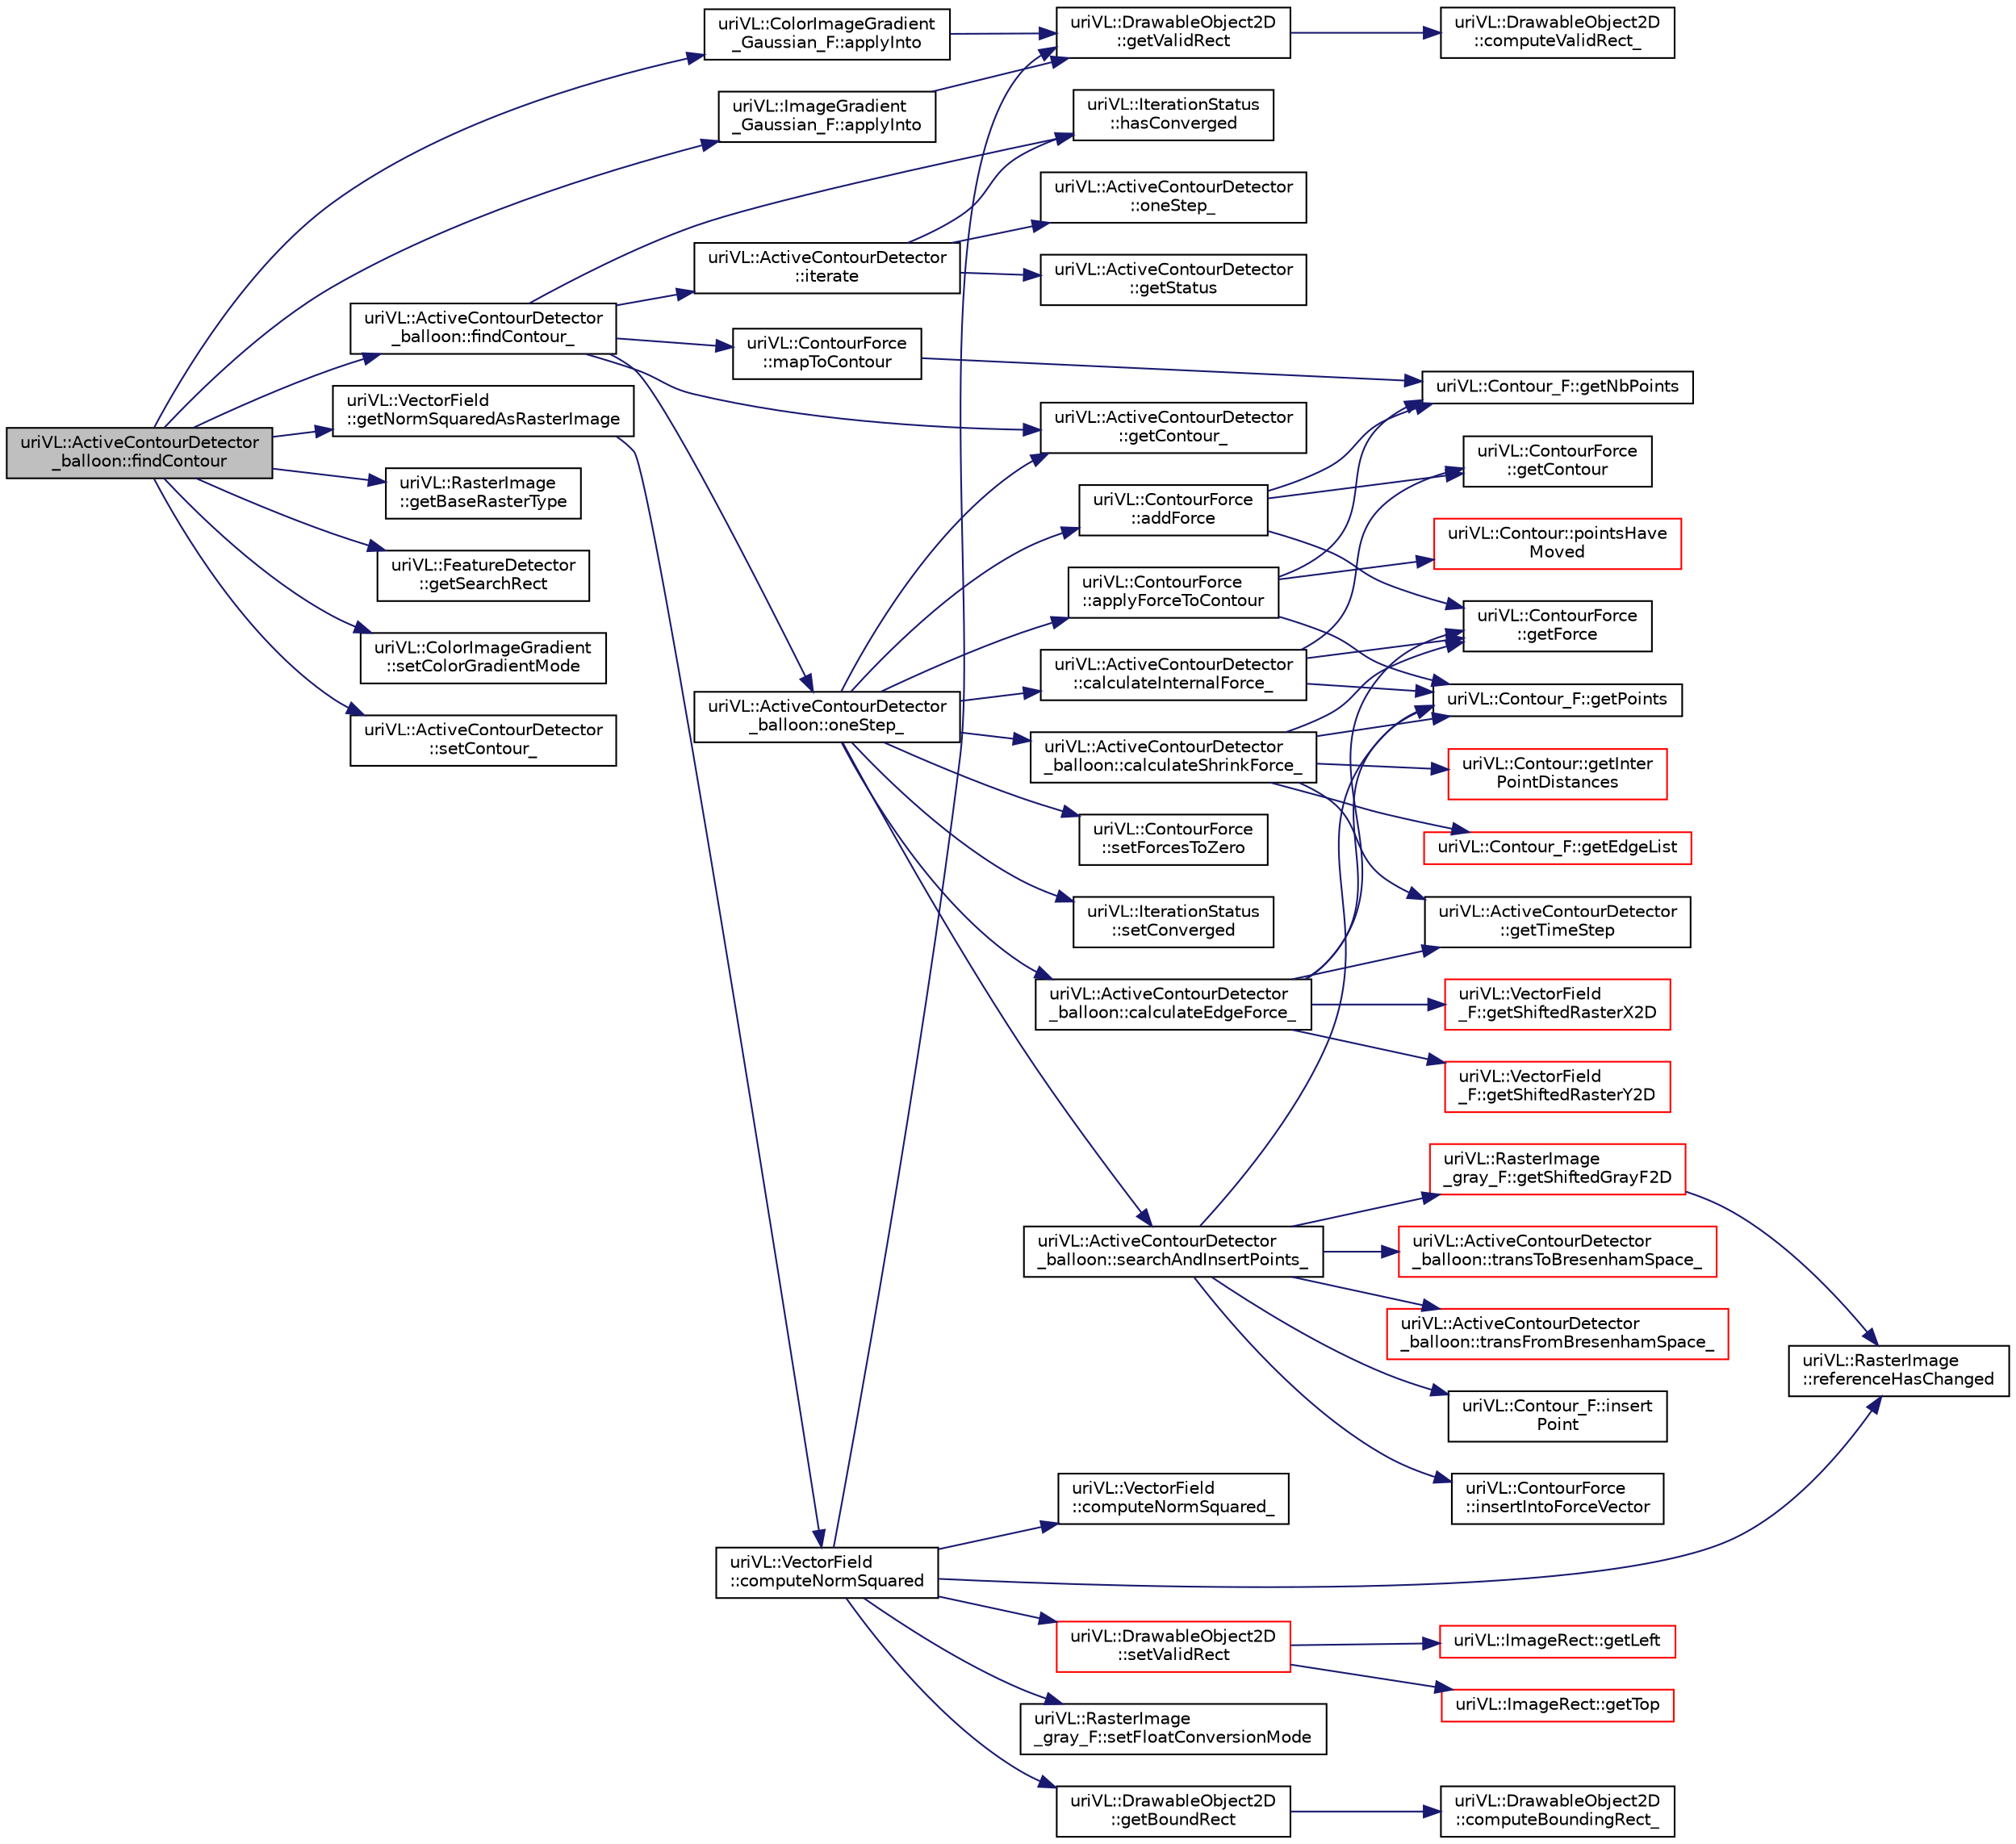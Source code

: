 digraph "uriVL::ActiveContourDetector_balloon::findContour"
{
  edge [fontname="Helvetica",fontsize="10",labelfontname="Helvetica",labelfontsize="10"];
  node [fontname="Helvetica",fontsize="10",shape=record];
  rankdir="LR";
  Node1 [label="uriVL::ActiveContourDetector\l_balloon::findContour",height=0.2,width=0.4,color="black", fillcolor="grey75", style="filled", fontcolor="black"];
  Node1 -> Node2 [color="midnightblue",fontsize="10",style="solid",fontname="Helvetica"];
  Node2 [label="uriVL::ColorImageGradient\l_Gaussian_F::applyInto",height=0.2,width=0.4,color="black", fillcolor="white", style="filled",URL="$classuriVL_1_1ColorImageGradient__Gaussian__F.html#a0a671c7a04ab5799184d5bd94bb074c2",tooltip="Applies this operator to a color RGBa version of the input image and writes the result into a VectorF..."];
  Node2 -> Node3 [color="midnightblue",fontsize="10",style="solid",fontname="Helvetica"];
  Node3 [label="uriVL::DrawableObject2D\l::getValidRect",height=0.2,width=0.4,color="black", fillcolor="white", style="filled",URL="$classuriVL_1_1DrawableObject2D.html#ad654c2c5da02b3b20298c3eef4153874",tooltip="Returns the object&#39;s valid data rectangle. "];
  Node3 -> Node4 [color="midnightblue",fontsize="10",style="solid",fontname="Helvetica"];
  Node4 [label="uriVL::DrawableObject2D\l::computeValidRect_",height=0.2,width=0.4,color="black", fillcolor="white", style="filled",URL="$classuriVL_1_1DrawableObject2D.html#a9eb135fd212d80a8fbc3caa7e242d9dd",tooltip="Calculates the object&#39;s valid box. "];
  Node1 -> Node5 [color="midnightblue",fontsize="10",style="solid",fontname="Helvetica"];
  Node5 [label="uriVL::ImageGradient\l_Gaussian_F::applyInto",height=0.2,width=0.4,color="black", fillcolor="white", style="filled",URL="$classuriVL_1_1ImageGradient__Gaussian__F.html#a281231b12c055a45fe680e6e55fea48d",tooltip="Applies this operator to a gray-level version of the input image and writes the result into a VectorF..."];
  Node5 -> Node3 [color="midnightblue",fontsize="10",style="solid",fontname="Helvetica"];
  Node1 -> Node6 [color="midnightblue",fontsize="10",style="solid",fontname="Helvetica"];
  Node6 [label="uriVL::ActiveContourDetector\l_balloon::findContour_",height=0.2,width=0.4,color="black", fillcolor="white", style="filled",URL="$classuriVL_1_1ActiveContourDetector__balloon.html#acfe944d9c0b9f32faf79efc25711adbc",tooltip="Depending on the value of step. "];
  Node6 -> Node7 [color="midnightblue",fontsize="10",style="solid",fontname="Helvetica"];
  Node7 [label="uriVL::ActiveContourDetector\l::getContour_",height=0.2,width=0.4,color="black", fillcolor="white", style="filled",URL="$classuriVL_1_1ActiveContourDetector.html#a407499968466b82be0139c31f3b4f055",tooltip="Returns a writable pointer to the contour force&#39;s geometric contour (list of points) ..."];
  Node6 -> Node8 [color="midnightblue",fontsize="10",style="solid",fontname="Helvetica"];
  Node8 [label="uriVL::ContourForce\l::mapToContour",height=0.2,width=0.4,color="black", fillcolor="white", style="filled",URL="$classuriVL_1_1ContourForce.html#aa90a9e0bae67c24951571bcf169cf2f7",tooltip="Assigns a contour to which the force is currently applied to. "];
  Node8 -> Node9 [color="midnightblue",fontsize="10",style="solid",fontname="Helvetica"];
  Node9 [label="uriVL::Contour_F::getNbPoints",height=0.2,width=0.4,color="black", fillcolor="white", style="filled",URL="$classuriVL_1_1Contour__F.html#aa0b25033e2deeffcce76f9f5230d1f7e",tooltip="Gives the number of points along the contour. "];
  Node6 -> Node10 [color="midnightblue",fontsize="10",style="solid",fontname="Helvetica"];
  Node10 [label="uriVL::IterationStatus\l::hasConverged",height=0.2,width=0.4,color="black", fillcolor="white", style="filled",URL="$classuriVL_1_1IterationStatus.html#ac8e440ecd5cb5822b0d7926431cfc10d",tooltip="Indicates whether the iteration has converged. "];
  Node6 -> Node11 [color="midnightblue",fontsize="10",style="solid",fontname="Helvetica"];
  Node11 [label="uriVL::ActiveContourDetector\l_balloon::oneStep_",height=0.2,width=0.4,color="black", fillcolor="white", style="filled",URL="$classuriVL_1_1ActiveContourDetector__balloon.html#a23c41f313e69d709fca79d39339d45e9",tooltip="Applies one iteration of the balloon algorithm. "];
  Node11 -> Node7 [color="midnightblue",fontsize="10",style="solid",fontname="Helvetica"];
  Node11 -> Node12 [color="midnightblue",fontsize="10",style="solid",fontname="Helvetica"];
  Node12 [label="uriVL::ActiveContourDetector\l::calculateInternalForce_",height=0.2,width=0.4,color="black", fillcolor="white", style="filled",URL="$classuriVL_1_1ActiveContourDetector.html#a4a0f523ccebf1cad16b01a29a14e6fe1",tooltip="Calculates the internal force that preserves the quality of the contour (points regularly spread out ..."];
  Node12 -> Node13 [color="midnightblue",fontsize="10",style="solid",fontname="Helvetica"];
  Node13 [label="uriVL::ContourForce\l::getContour",height=0.2,width=0.4,color="black", fillcolor="white", style="filled",URL="$classuriVL_1_1ContourForce.html#a0a645c4f5106656ddf2b4ec78bca1cec",tooltip="Returns a read-only pointer to the contour force&#39;s geometric contour (list of points) ..."];
  Node12 -> Node14 [color="midnightblue",fontsize="10",style="solid",fontname="Helvetica"];
  Node14 [label="uriVL::ContourForce\l::getForce",height=0.2,width=0.4,color="black", fillcolor="white", style="filled",URL="$classuriVL_1_1ContourForce.html#a3feabd49930e13e8d29c0e4f90bc0541",tooltip="Returns a writable pointer to the contour force&#39;s geometric contour (list of points) ..."];
  Node12 -> Node15 [color="midnightblue",fontsize="10",style="solid",fontname="Helvetica"];
  Node15 [label="uriVL::Contour_F::getPoints",height=0.2,width=0.4,color="black", fillcolor="white", style="filled",URL="$classuriVL_1_1Contour__F.html#a34c536647edac278d2070a7168113458",tooltip="Returns the contour&#39;s private list of image points. "];
  Node11 -> Node16 [color="midnightblue",fontsize="10",style="solid",fontname="Helvetica"];
  Node16 [label="uriVL::ActiveContourDetector\l_balloon::calculateEdgeForce_",height=0.2,width=0.4,color="black", fillcolor="white", style="filled",URL="$classuriVL_1_1ActiveContourDetector__balloon.html#aca8eaa9ff064af5fea9e738c16757e21",tooltip="Calculate the edge force for each pt on the contour. "];
  Node16 -> Node14 [color="midnightblue",fontsize="10",style="solid",fontname="Helvetica"];
  Node16 -> Node15 [color="midnightblue",fontsize="10",style="solid",fontname="Helvetica"];
  Node16 -> Node17 [color="midnightblue",fontsize="10",style="solid",fontname="Helvetica"];
  Node17 [label="uriVL::VectorField\l_F::getShiftedRasterX2D",height=0.2,width=0.4,color="red", fillcolor="white", style="filled",URL="$classuriVL_1_1VectorField__F.html#a0de78a6e2b5713bf23b8065790acdc60",tooltip="Returns the vector field&#39;s X component&#39;s 2D \"shifted\" raster Must be overridden by child classes..."];
  Node16 -> Node18 [color="midnightblue",fontsize="10",style="solid",fontname="Helvetica"];
  Node18 [label="uriVL::VectorField\l_F::getShiftedRasterY2D",height=0.2,width=0.4,color="red", fillcolor="white", style="filled",URL="$classuriVL_1_1VectorField__F.html#a0201c3f79aa2e1a846b5a50b4bf46967",tooltip="Returns the vector field&#39;s Y component&#39;s 2D \"shifted\" raster Must be overridden by child classes..."];
  Node16 -> Node19 [color="midnightblue",fontsize="10",style="solid",fontname="Helvetica"];
  Node19 [label="uriVL::ActiveContourDetector\l::getTimeStep",height=0.2,width=0.4,color="black", fillcolor="white", style="filled",URL="$classuriVL_1_1ActiveContourDetector.html#a43943e5542b95c72803bc14e48c03c6e",tooltip="Returns the value of the \"time step\" that scales the total force to produce a displacement. "];
  Node11 -> Node20 [color="midnightblue",fontsize="10",style="solid",fontname="Helvetica"];
  Node20 [label="uriVL::ActiveContourDetector\l_balloon::calculateShrinkForce_",height=0.2,width=0.4,color="black", fillcolor="white", style="filled",URL="$classuriVL_1_1ActiveContourDetector__balloon.html#aa8ae839dc013898405f424010b63c3e0",tooltip="Calculate the shrink force for each pt on the contour. "];
  Node20 -> Node21 [color="midnightblue",fontsize="10",style="solid",fontname="Helvetica"];
  Node21 [label="uriVL::Contour_F::getEdgeList",height=0.2,width=0.4,color="red", fillcolor="white", style="filled",URL="$classuriVL_1_1Contour__F.html#a5db4be98390b8131ec04ea0675d304fb",tooltip="Computes the edges along the closed contour and returns it as a list of image points. "];
  Node20 -> Node14 [color="midnightblue",fontsize="10",style="solid",fontname="Helvetica"];
  Node20 -> Node22 [color="midnightblue",fontsize="10",style="solid",fontname="Helvetica"];
  Node22 [label="uriVL::Contour::getInter\lPointDistances",height=0.2,width=0.4,color="red", fillcolor="white", style="filled",URL="$classuriVL_1_1Contour.html#a858170f7fb4196a900cf0dc8a238b897",tooltip="Computes the distances between image points and returns it as a list of float numbers. "];
  Node20 -> Node15 [color="midnightblue",fontsize="10",style="solid",fontname="Helvetica"];
  Node20 -> Node19 [color="midnightblue",fontsize="10",style="solid",fontname="Helvetica"];
  Node11 -> Node23 [color="midnightblue",fontsize="10",style="solid",fontname="Helvetica"];
  Node23 [label="uriVL::ContourForce\l::setForcesToZero",height=0.2,width=0.4,color="black", fillcolor="white", style="filled",URL="$classuriVL_1_1ContourForce.html#a3d53137a48574b2fe767e516ffc65427",tooltip="Sets the force&#39;s values to zero. "];
  Node11 -> Node24 [color="midnightblue",fontsize="10",style="solid",fontname="Helvetica"];
  Node24 [label="uriVL::ContourForce\l::addForce",height=0.2,width=0.4,color="black", fillcolor="white", style="filled",URL="$classuriVL_1_1ContourForce.html#a1c9a3c3156c62a566dcf0f227f6076e1",tooltip="Adds the force vector (element by element) to the class&#39;s force vector. "];
  Node24 -> Node9 [color="midnightblue",fontsize="10",style="solid",fontname="Helvetica"];
  Node24 -> Node13 [color="midnightblue",fontsize="10",style="solid",fontname="Helvetica"];
  Node24 -> Node14 [color="midnightblue",fontsize="10",style="solid",fontname="Helvetica"];
  Node11 -> Node25 [color="midnightblue",fontsize="10",style="solid",fontname="Helvetica"];
  Node25 [label="uriVL::ContourForce\l::applyForceToContour",height=0.2,width=0.4,color="black", fillcolor="white", style="filled",URL="$classuriVL_1_1ContourForce.html#af4efb230f7490d7bd132a5b7888676f2",tooltip="Adds the force vector to contourforce&#39;s mapped contour. "];
  Node25 -> Node9 [color="midnightblue",fontsize="10",style="solid",fontname="Helvetica"];
  Node25 -> Node15 [color="midnightblue",fontsize="10",style="solid",fontname="Helvetica"];
  Node25 -> Node26 [color="midnightblue",fontsize="10",style="solid",fontname="Helvetica"];
  Node26 [label="uriVL::Contour::pointsHave\lMoved",height=0.2,width=0.4,color="red", fillcolor="white", style="filled",URL="$classuriVL_1_1Contour.html#a7e864473c73cefdd26e2802f20d5425d",tooltip="To be called by a user who has modified the list of points or the points themselves. "];
  Node11 -> Node27 [color="midnightblue",fontsize="10",style="solid",fontname="Helvetica"];
  Node27 [label="uriVL::IterationStatus\l::setConverged",height=0.2,width=0.4,color="black", fillcolor="white", style="filled",URL="$classuriVL_1_1IterationStatus.html#a16ba36ac6622bde79eda9203a470619c",tooltip="Switches the convergence indicator to true (there is no way to switch back to false) ..."];
  Node11 -> Node28 [color="midnightblue",fontsize="10",style="solid",fontname="Helvetica"];
  Node28 [label="uriVL::ActiveContourDetector\l_balloon::searchAndInsertPoints_",height=0.2,width=0.4,color="black", fillcolor="white", style="filled",URL="$classuriVL_1_1ActiveContourDetector__balloon.html#adc62a33507993b4f3d575d085d1fd28b",tooltip="Uses bresenham&#39;s alg to calculate all the points in between each contour pt and inserts a new point i..."];
  Node28 -> Node29 [color="midnightblue",fontsize="10",style="solid",fontname="Helvetica"];
  Node29 [label="uriVL::RasterImage\l_gray_F::getShiftedGrayF2D",height=0.2,width=0.4,color="red", fillcolor="white", style="filled",URL="$classuriVL_1_1RasterImage__gray__F.html#a73b583866ed300dc55d18516330b3e46",tooltip="Returns the shifted float gray-level raster for this image as a read-only 2D array. "];
  Node29 -> Node30 [color="midnightblue",fontsize="10",style="solid",fontname="Helvetica"];
  Node30 [label="uriVL::RasterImage\l::referenceHasChanged",height=0.2,width=0.4,color="black", fillcolor="white", style="filled",URL="$classuriVL_1_1RasterImage.html#a8d10dedd31a0e59925bdf31a37d03097",tooltip="Indicates whether or not the reference raster for this image has been modified. "];
  Node28 -> Node15 [color="midnightblue",fontsize="10",style="solid",fontname="Helvetica"];
  Node28 -> Node31 [color="midnightblue",fontsize="10",style="solid",fontname="Helvetica"];
  Node31 [label="uriVL::ActiveContourDetector\l_balloon::transToBresenhamSpace_",height=0.2,width=0.4,color="red", fillcolor="white", style="filled",URL="$classuriVL_1_1ActiveContourDetector__balloon.html#a277d10672efa364e7e641fdc8d35aa8a",tooltip="Attempts to find an edge by going a fixed distance from a a particular point. "];
  Node28 -> Node32 [color="midnightblue",fontsize="10",style="solid",fontname="Helvetica"];
  Node32 [label="uriVL::ActiveContourDetector\l_balloon::transFromBresenhamSpace_",height=0.2,width=0.4,color="red", fillcolor="white", style="filled",URL="$classuriVL_1_1ActiveContourDetector__balloon.html#a61e3ff8415546710318aaa70b833e8df",tooltip="This is a private helper method designed to facilitate using our modified Bresenham&#39;s Algorithm to tr..."];
  Node28 -> Node33 [color="midnightblue",fontsize="10",style="solid",fontname="Helvetica"];
  Node33 [label="uriVL::Contour_F::insert\lPoint",height=0.2,width=0.4,color="black", fillcolor="white", style="filled",URL="$classuriVL_1_1Contour__F.html#a2771dc31dfc7bd071795f5992ec03571",tooltip="Creates a new imagepoint at the iterator position. "];
  Node28 -> Node34 [color="midnightblue",fontsize="10",style="solid",fontname="Helvetica"];
  Node34 [label="uriVL::ContourForce\l::insertIntoForceVector",height=0.2,width=0.4,color="black", fillcolor="white", style="filled",URL="$classuriVL_1_1ContourForce.html#a239015824506e049cc80ec95676d4a41",tooltip="Creates a new element in the force vector and assigns it to the values. "];
  Node6 -> Node35 [color="midnightblue",fontsize="10",style="solid",fontname="Helvetica"];
  Node35 [label="uriVL::ActiveContourDetector\l::iterate",height=0.2,width=0.4,color="black", fillcolor="white", style="filled",URL="$classuriVL_1_1ActiveContourDetector.html#a8964af6b10848fc469ca84354f187ee4",tooltip="Aplies n iterations of the algorithm (or fewer if convergence occurs before). "];
  Node35 -> Node36 [color="midnightblue",fontsize="10",style="solid",fontname="Helvetica"];
  Node36 [label="uriVL::ActiveContourDetector\l::getStatus",height=0.2,width=0.4,color="black", fillcolor="white", style="filled",URL="$classuriVL_1_1ActiveContourDetector.html#ac90fa3ddb55cb2b348d159faba111603",tooltip="Returns the current iteration status without computing an iteration step. "];
  Node35 -> Node10 [color="midnightblue",fontsize="10",style="solid",fontname="Helvetica"];
  Node35 -> Node37 [color="midnightblue",fontsize="10",style="solid",fontname="Helvetica"];
  Node37 [label="uriVL::ActiveContourDetector\l::oneStep_",height=0.2,width=0.4,color="black", fillcolor="white", style="filled",URL="$classuriVL_1_1ActiveContourDetector.html#ac5454dcff791334aecffc4a0eab63686",tooltip="Applies one iteration of the contour determination algorithm. "];
  Node1 -> Node38 [color="midnightblue",fontsize="10",style="solid",fontname="Helvetica"];
  Node38 [label="uriVL::RasterImage\l::getBaseRasterType",height=0.2,width=0.4,color="black", fillcolor="white", style="filled",URL="$classuriVL_1_1RasterImage.html#a68815937f6a787e4541a33b108198baf",tooltip="Returns the image&#39;s base raster type. "];
  Node1 -> Node39 [color="midnightblue",fontsize="10",style="solid",fontname="Helvetica"];
  Node39 [label="uriVL::VectorField\l::getNormSquaredAsRasterImage",height=0.2,width=0.4,color="black", fillcolor="white", style="filled",URL="$classuriVL_1_1VectorField.html#aec215148900811ce3f975d8b7ab4ddbc",tooltip="Returns the vector field&#39;s norm squared as gray-level raster image. "];
  Node39 -> Node40 [color="midnightblue",fontsize="10",style="solid",fontname="Helvetica"];
  Node40 [label="uriVL::VectorField\l::computeNormSquared",height=0.2,width=0.4,color="black", fillcolor="white", style="filled",URL="$classuriVL_1_1VectorField.html#aa0f046cb2189d13ebc1012f6ad6e8853",tooltip="Returns the vector field&#39;s squared norm as a gray-level raster image and stores it as an instance var..."];
  Node40 -> Node41 [color="midnightblue",fontsize="10",style="solid",fontname="Helvetica"];
  Node41 [label="uriVL::DrawableObject2D\l::getBoundRect",height=0.2,width=0.4,color="black", fillcolor="white", style="filled",URL="$classuriVL_1_1DrawableObject2D.html#a1d910add62acd9ad51986f3502a721de",tooltip="Returns the object&#39;s bounding rectangle. "];
  Node41 -> Node42 [color="midnightblue",fontsize="10",style="solid",fontname="Helvetica"];
  Node42 [label="uriVL::DrawableObject2D\l::computeBoundingRect_",height=0.2,width=0.4,color="black", fillcolor="white", style="filled",URL="$classuriVL_1_1DrawableObject2D.html#a569f0abdc2b5f708543cee537b9809ff",tooltip="Calculates the object&#39;s bounding rect. "];
  Node40 -> Node43 [color="midnightblue",fontsize="10",style="solid",fontname="Helvetica"];
  Node43 [label="uriVL::VectorField\l::computeNormSquared_",height=0.2,width=0.4,color="black", fillcolor="white", style="filled",URL="$classuriVL_1_1VectorField.html#a9cc601f74eae62c7cec97f123e0af867",tooltip="Returns the vector field&#39;s squared norm as a gray-level raster image and stores it as an instance var..."];
  Node40 -> Node30 [color="midnightblue",fontsize="10",style="solid",fontname="Helvetica"];
  Node40 -> Node44 [color="midnightblue",fontsize="10",style="solid",fontname="Helvetica"];
  Node44 [label="uriVL::DrawableObject2D\l::setValidRect",height=0.2,width=0.4,color="red", fillcolor="white", style="filled",URL="$classuriVL_1_1DrawableObject2D.html#ac59493b368737b7b52eae441ecdbc95b",tooltip="Sets a new valid data rectangle for the drawable object. "];
  Node44 -> Node45 [color="midnightblue",fontsize="10",style="solid",fontname="Helvetica"];
  Node45 [label="uriVL::ImageRect::getLeft",height=0.2,width=0.4,color="red", fillcolor="white", style="filled",URL="$classuriVL_1_1ImageRect.html#a38bd531df6bd6c4892bca1a690feda13",tooltip="Returns the minimum x coordinate of the rectangle. "];
  Node44 -> Node46 [color="midnightblue",fontsize="10",style="solid",fontname="Helvetica"];
  Node46 [label="uriVL::ImageRect::getTop",height=0.2,width=0.4,color="red", fillcolor="white", style="filled",URL="$classuriVL_1_1ImageRect.html#a2715b0a7b291354fd839a95ece0e0aba",tooltip="Returns the minimum y coordinate of the rectangle. "];
  Node40 -> Node3 [color="midnightblue",fontsize="10",style="solid",fontname="Helvetica"];
  Node40 -> Node47 [color="midnightblue",fontsize="10",style="solid",fontname="Helvetica"];
  Node47 [label="uriVL::RasterImage\l_gray_F::setFloatConversionMode",height=0.2,width=0.4,color="black", fillcolor="white", style="filled",URL="$classuriVL_1_1RasterImage__gray__F.html#afc47ce2ce7f6780f034236373b844989",tooltip="Sets an individual conversion mode from float to gray for this image. "];
  Node1 -> Node48 [color="midnightblue",fontsize="10",style="solid",fontname="Helvetica"];
  Node48 [label="uriVL::FeatureDetector\l::getSearchRect",height=0.2,width=0.4,color="black", fillcolor="white", style="filled",URL="$classuriVL_1_1FeatureDetector.html#ade84394e016c5efd54b87993d6125aac",tooltip="Returns a pointer to the ImageRect on which this object is operating. "];
  Node1 -> Node49 [color="midnightblue",fontsize="10",style="solid",fontname="Helvetica"];
  Node49 [label="uriVL::ColorImageGradient\l::setColorGradientMode",height=0.2,width=0.4,color="black", fillcolor="white", style="filled",URL="$classuriVL_1_1ColorImageGradient.html#ac6b7e97ff4f3e76f930a967c52b8f75f",tooltip="Sets the Computation mode for the color gradient. "];
  Node1 -> Node50 [color="midnightblue",fontsize="10",style="solid",fontname="Helvetica"];
  Node50 [label="uriVL::ActiveContourDetector\l::setContour_",height=0.2,width=0.4,color="black", fillcolor="white", style="filled",URL="$classuriVL_1_1ActiveContourDetector.html#ae782aaca56b44a8242aff0885f67dd46",tooltip="Assigns a contour object, typically, to start an iteration. "];
}
